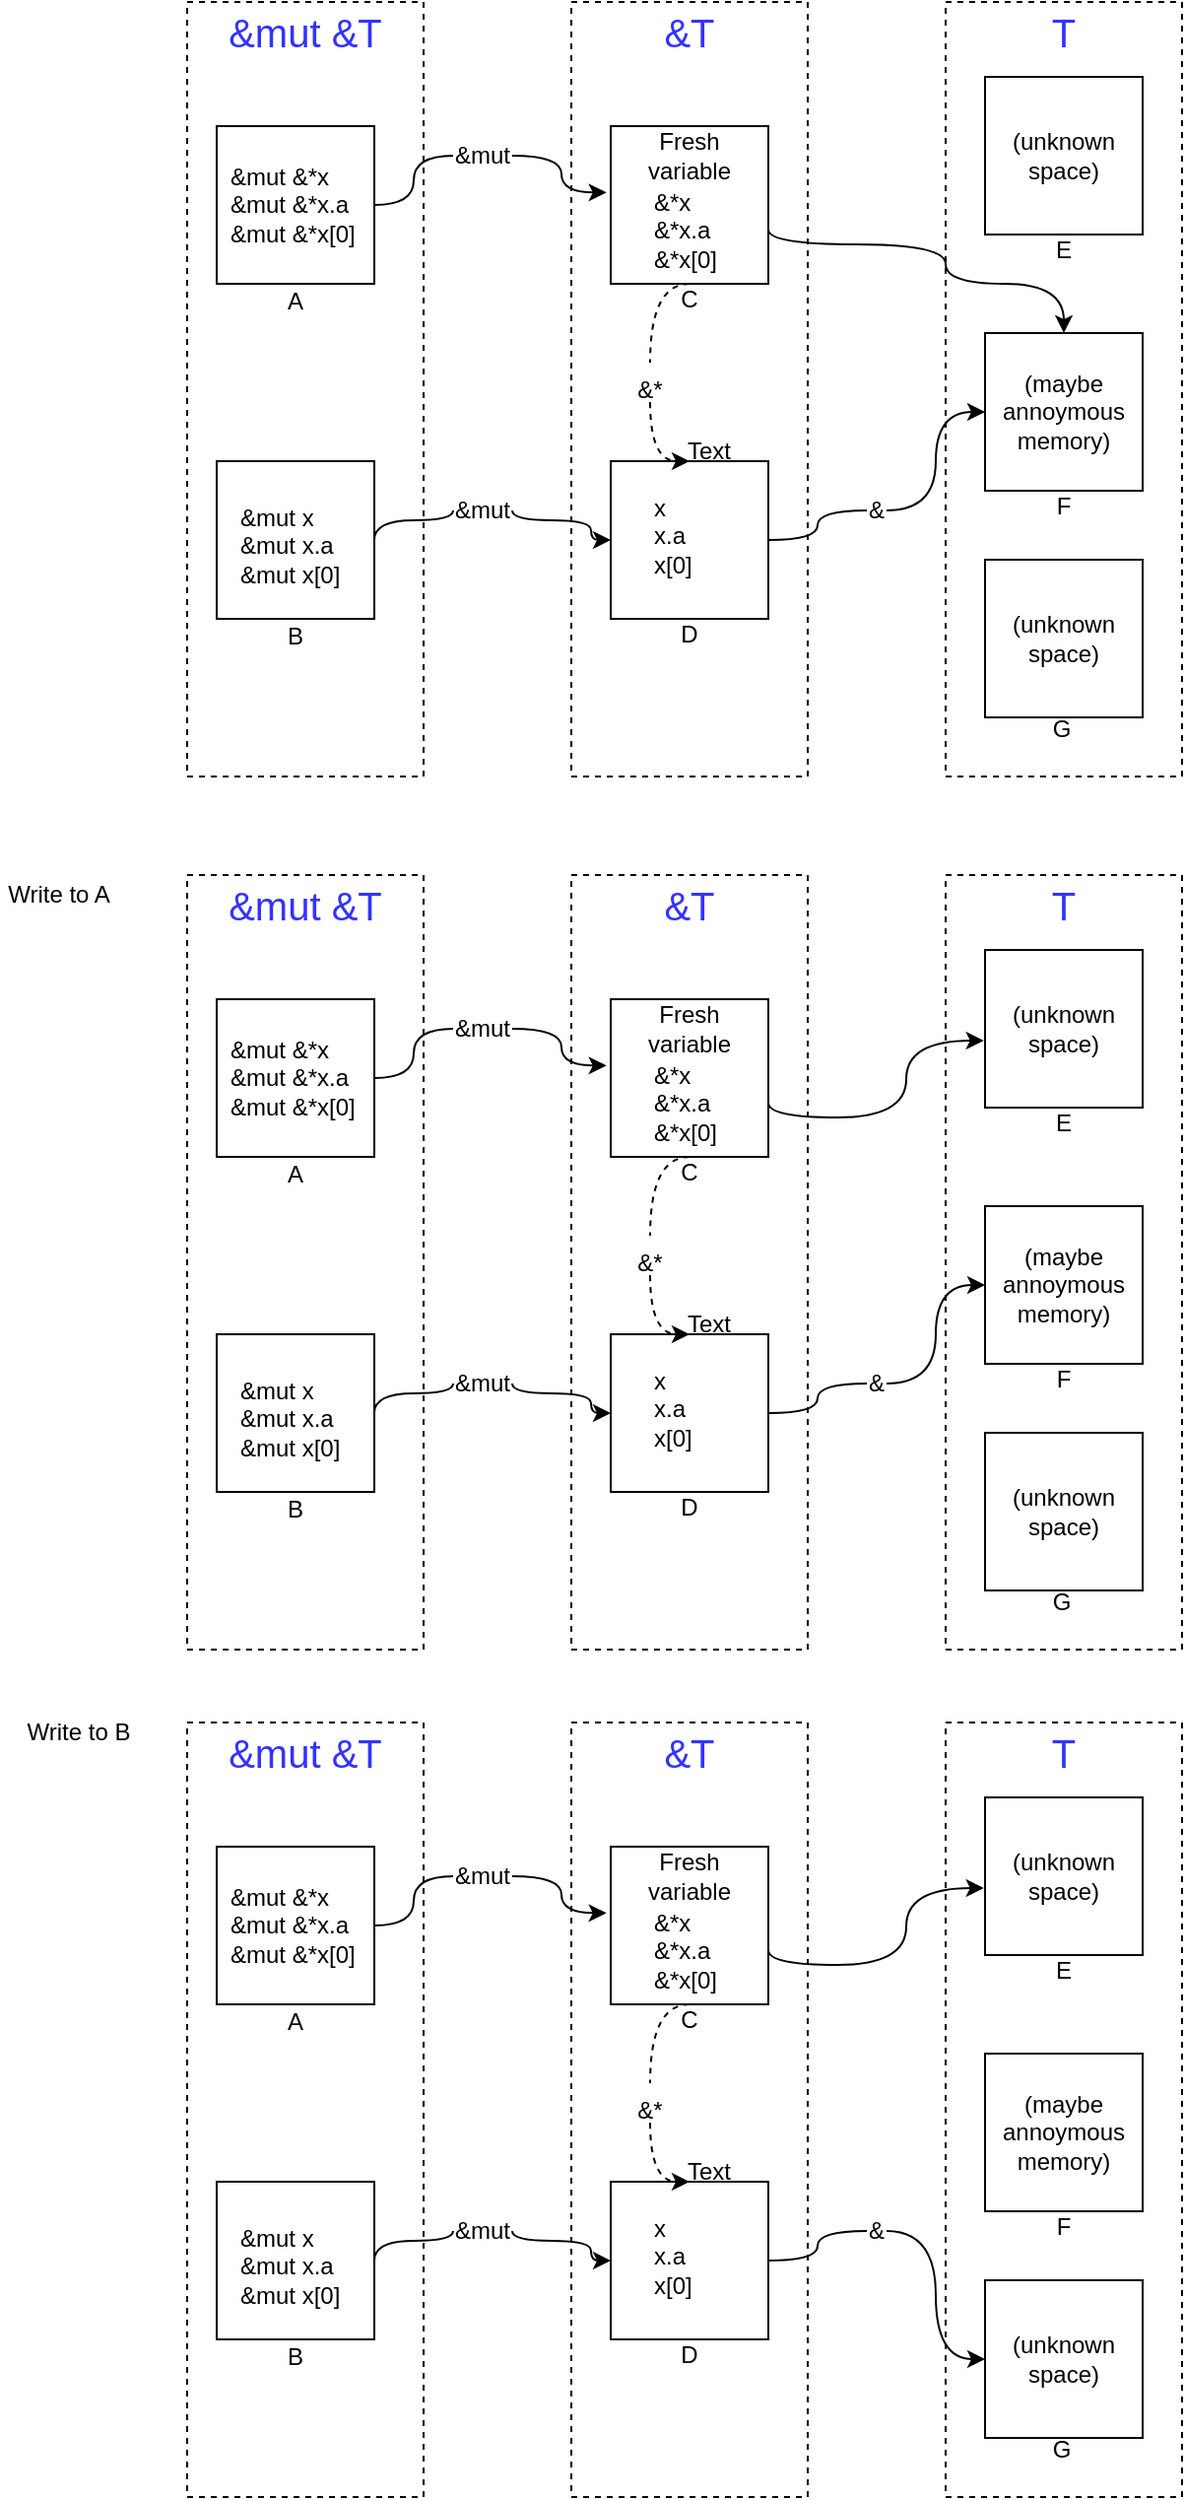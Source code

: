 <mxfile version="16.1.2" type="device"><diagram id="TmCmQhIIl3OE2nR3sJBx" name="Page-1"><mxGraphModel dx="981" dy="586" grid="1" gridSize="10" guides="1" tooltips="1" connect="1" arrows="1" fold="1" page="1" pageScale="1" pageWidth="850" pageHeight="1100" math="0" shadow="0"><root><mxCell id="0"/><mxCell id="1" parent="0"/><mxCell id="L6DcVdvLguGf3FnA3Y-X-41" value="" style="rounded=0;whiteSpace=wrap;html=1;fontSize=12;fontColor=#000000;dashed=1;" vertex="1" parent="1"><mxGeometry x="530" y="127" width="120" height="393" as="geometry"/></mxCell><mxCell id="L6DcVdvLguGf3FnA3Y-X-40" value="" style="rounded=0;whiteSpace=wrap;html=1;fontSize=12;fontColor=#000000;dashed=1;" vertex="1" parent="1"><mxGeometry x="340" y="127" width="120" height="393" as="geometry"/></mxCell><mxCell id="L6DcVdvLguGf3FnA3Y-X-39" value="" style="rounded=0;whiteSpace=wrap;html=1;fontSize=12;fontColor=#000000;dashed=1;" vertex="1" parent="1"><mxGeometry x="145" y="127" width="120" height="393" as="geometry"/></mxCell><mxCell id="L6DcVdvLguGf3FnA3Y-X-1" value="(maybe annoymous memory)" style="whiteSpace=wrap;html=1;aspect=fixed;" vertex="1" parent="1"><mxGeometry x="550" y="295" width="80" height="80" as="geometry"/></mxCell><mxCell id="L6DcVdvLguGf3FnA3Y-X-5" style="edgeStyle=orthogonalEdgeStyle;rounded=0;orthogonalLoop=1;jettySize=auto;html=1;entryX=0;entryY=0.5;entryDx=0;entryDy=0;curved=1;startArrow=none;" edge="1" parent="1" source="L6DcVdvLguGf3FnA3Y-X-6" target="L6DcVdvLguGf3FnA3Y-X-1"><mxGeometry relative="1" as="geometry"/></mxCell><mxCell id="L6DcVdvLguGf3FnA3Y-X-2" value="" style="whiteSpace=wrap;html=1;aspect=fixed;" vertex="1" parent="1"><mxGeometry x="360" y="360" width="80" height="80" as="geometry"/></mxCell><mxCell id="L6DcVdvLguGf3FnA3Y-X-6" value="&amp;amp;" style="text;html=1;strokeColor=none;fillColor=none;align=center;verticalAlign=middle;whiteSpace=wrap;rounded=0;" vertex="1" parent="1"><mxGeometry x="490" y="370" width="10" height="30" as="geometry"/></mxCell><mxCell id="L6DcVdvLguGf3FnA3Y-X-7" value="" style="edgeStyle=orthogonalEdgeStyle;rounded=0;orthogonalLoop=1;jettySize=auto;html=1;entryX=0;entryY=0.5;entryDx=0;entryDy=0;curved=1;endArrow=none;" edge="1" parent="1" source="L6DcVdvLguGf3FnA3Y-X-2" target="L6DcVdvLguGf3FnA3Y-X-6"><mxGeometry relative="1" as="geometry"><mxPoint x="440" y="400" as="sourcePoint"/><mxPoint x="550" y="360" as="targetPoint"/></mxGeometry></mxCell><mxCell id="L6DcVdvLguGf3FnA3Y-X-8" value="x&lt;br&gt;x.a&lt;br&gt;x[0]" style="text;html=1;strokeColor=none;fillColor=none;align=left;verticalAlign=middle;whiteSpace=wrap;rounded=0;" vertex="1" parent="1"><mxGeometry x="380" y="370" width="60" height="55" as="geometry"/></mxCell><mxCell id="L6DcVdvLguGf3FnA3Y-X-14" style="edgeStyle=orthogonalEdgeStyle;curved=1;rounded=0;orthogonalLoop=1;jettySize=auto;html=1;entryX=0.5;entryY=0;entryDx=0;entryDy=0;fontSize=20;fontColor=#3333FF;exitX=0.5;exitY=1;exitDx=0;exitDy=0;startArrow=none;dashed=1;" edge="1" parent="1" source="L6DcVdvLguGf3FnA3Y-X-16" target="L6DcVdvLguGf3FnA3Y-X-2"><mxGeometry relative="1" as="geometry"><Array as="points"><mxPoint x="380" y="360"/></Array></mxGeometry></mxCell><mxCell id="L6DcVdvLguGf3FnA3Y-X-22" style="edgeStyle=orthogonalEdgeStyle;curved=1;rounded=0;orthogonalLoop=1;jettySize=auto;html=1;entryX=0.5;entryY=0;entryDx=0;entryDy=0;fontSize=12;fontColor=#000000;exitX=1;exitY=0.5;exitDx=0;exitDy=0;" edge="1" parent="1" source="L6DcVdvLguGf3FnA3Y-X-35" target="L6DcVdvLguGf3FnA3Y-X-1"><mxGeometry relative="1" as="geometry"><Array as="points"><mxPoint x="440" y="250"/><mxPoint x="530" y="250"/><mxPoint x="530" y="270"/><mxPoint x="590" y="270"/></Array></mxGeometry></mxCell><mxCell id="L6DcVdvLguGf3FnA3Y-X-9" value="" style="whiteSpace=wrap;html=1;aspect=fixed;" vertex="1" parent="1"><mxGeometry x="360" y="190" width="80" height="80" as="geometry"/></mxCell><mxCell id="L6DcVdvLguGf3FnA3Y-X-10" value="T" style="text;html=1;strokeColor=none;fillColor=none;align=center;verticalAlign=middle;whiteSpace=wrap;rounded=0;fontSize=20;fontColor=#3333FF;" vertex="1" parent="1"><mxGeometry x="560" y="127" width="60" height="30" as="geometry"/></mxCell><mxCell id="L6DcVdvLguGf3FnA3Y-X-11" value="&amp;amp;T" style="text;html=1;strokeColor=none;fillColor=none;align=center;verticalAlign=middle;whiteSpace=wrap;rounded=0;fontSize=20;fontColor=#3333FF;" vertex="1" parent="1"><mxGeometry x="370" y="132" width="60" height="20" as="geometry"/></mxCell><mxCell id="L6DcVdvLguGf3FnA3Y-X-12" value="&amp;amp;mut &amp;amp;T" style="text;html=1;strokeColor=none;fillColor=none;align=center;verticalAlign=middle;whiteSpace=wrap;rounded=0;fontSize=20;fontColor=#3333FF;" vertex="1" parent="1"><mxGeometry x="160" y="132" width="90" height="20" as="geometry"/></mxCell><mxCell id="L6DcVdvLguGf3FnA3Y-X-16" value="&lt;font color=&quot;#000000&quot;&gt;&lt;span style=&quot;font-size: 12px&quot;&gt;&amp;amp;*&lt;/span&gt;&lt;/font&gt;" style="text;html=1;strokeColor=none;fillColor=none;align=center;verticalAlign=middle;whiteSpace=wrap;rounded=0;fontSize=20;fontColor=#3333FF;" vertex="1" parent="1"><mxGeometry x="350" y="310" width="60" height="20" as="geometry"/></mxCell><mxCell id="L6DcVdvLguGf3FnA3Y-X-17" value="" style="edgeStyle=orthogonalEdgeStyle;curved=1;rounded=0;orthogonalLoop=1;jettySize=auto;html=1;entryX=0.5;entryY=0;entryDx=0;entryDy=0;fontSize=20;fontColor=#3333FF;exitX=0.5;exitY=1;exitDx=0;exitDy=0;endArrow=none;dashed=1;" edge="1" parent="1" source="L6DcVdvLguGf3FnA3Y-X-9" target="L6DcVdvLguGf3FnA3Y-X-16"><mxGeometry relative="1" as="geometry"><mxPoint x="400" y="270" as="sourcePoint"/><mxPoint x="400" y="360" as="targetPoint"/><Array as="points"><mxPoint x="380" y="270"/></Array></mxGeometry></mxCell><mxCell id="L6DcVdvLguGf3FnA3Y-X-18" value="Text" style="text;html=1;strokeColor=none;fillColor=none;align=center;verticalAlign=middle;whiteSpace=wrap;rounded=0;fontSize=12;fontColor=#000000;" vertex="1" parent="1"><mxGeometry x="380" y="340" width="60" height="30" as="geometry"/></mxCell><mxCell id="L6DcVdvLguGf3FnA3Y-X-19" value="Fresh variable" style="text;html=1;strokeColor=none;fillColor=none;align=center;verticalAlign=middle;whiteSpace=wrap;rounded=0;fontSize=12;fontColor=#000000;" vertex="1" parent="1"><mxGeometry x="370" y="190" width="60" height="30" as="geometry"/></mxCell><mxCell id="L6DcVdvLguGf3FnA3Y-X-29" style="edgeStyle=orthogonalEdgeStyle;curved=1;rounded=0;orthogonalLoop=1;jettySize=auto;html=1;fontSize=12;fontColor=#000000;endArrow=none;endFill=0;" edge="1" parent="1" source="L6DcVdvLguGf3FnA3Y-X-23" target="L6DcVdvLguGf3FnA3Y-X-25"><mxGeometry relative="1" as="geometry"/></mxCell><mxCell id="L6DcVdvLguGf3FnA3Y-X-23" value="" style="whiteSpace=wrap;html=1;aspect=fixed;fontSize=12;fontColor=#000000;" vertex="1" parent="1"><mxGeometry x="160" y="190" width="80" height="80" as="geometry"/></mxCell><mxCell id="L6DcVdvLguGf3FnA3Y-X-28" style="edgeStyle=orthogonalEdgeStyle;curved=1;rounded=0;orthogonalLoop=1;jettySize=auto;html=1;entryX=-0.027;entryY=0.421;entryDx=0;entryDy=0;entryPerimeter=0;fontSize=12;fontColor=#000000;" edge="1" parent="1" source="L6DcVdvLguGf3FnA3Y-X-25" target="L6DcVdvLguGf3FnA3Y-X-9"><mxGeometry relative="1" as="geometry"/></mxCell><mxCell id="L6DcVdvLguGf3FnA3Y-X-25" value="&amp;amp;mut" style="text;html=1;strokeColor=none;fillColor=none;align=center;verticalAlign=middle;whiteSpace=wrap;rounded=0;fontSize=12;fontColor=#000000;" vertex="1" parent="1"><mxGeometry x="280" y="195" width="30" height="20" as="geometry"/></mxCell><mxCell id="L6DcVdvLguGf3FnA3Y-X-34" style="edgeStyle=orthogonalEdgeStyle;curved=1;rounded=0;orthogonalLoop=1;jettySize=auto;html=1;entryX=0;entryY=0.5;entryDx=0;entryDy=0;fontSize=12;fontColor=#000000;endArrow=none;endFill=0;exitX=1;exitY=0.5;exitDx=0;exitDy=0;" edge="1" parent="1" source="L6DcVdvLguGf3FnA3Y-X-30" target="L6DcVdvLguGf3FnA3Y-X-31"><mxGeometry relative="1" as="geometry"><Array as="points"><mxPoint x="240" y="390"/><mxPoint x="280" y="390"/></Array></mxGeometry></mxCell><mxCell id="L6DcVdvLguGf3FnA3Y-X-30" value="" style="whiteSpace=wrap;html=1;aspect=fixed;fontSize=12;fontColor=#000000;" vertex="1" parent="1"><mxGeometry x="160" y="360" width="80" height="80" as="geometry"/></mxCell><mxCell id="L6DcVdvLguGf3FnA3Y-X-33" style="edgeStyle=orthogonalEdgeStyle;curved=1;rounded=0;orthogonalLoop=1;jettySize=auto;html=1;entryX=0;entryY=0.5;entryDx=0;entryDy=0;fontSize=12;fontColor=#000000;endArrow=classic;endFill=1;exitX=1;exitY=0.5;exitDx=0;exitDy=0;" edge="1" parent="1" source="L6DcVdvLguGf3FnA3Y-X-31" target="L6DcVdvLguGf3FnA3Y-X-2"><mxGeometry relative="1" as="geometry"><Array as="points"><mxPoint x="310" y="390"/><mxPoint x="350" y="390"/><mxPoint x="350" y="400"/></Array></mxGeometry></mxCell><mxCell id="L6DcVdvLguGf3FnA3Y-X-31" value="&amp;amp;mut" style="text;html=1;strokeColor=none;fillColor=none;align=center;verticalAlign=middle;whiteSpace=wrap;rounded=0;fontSize=12;fontColor=#000000;" vertex="1" parent="1"><mxGeometry x="280" y="375" width="30" height="20" as="geometry"/></mxCell><mxCell id="L6DcVdvLguGf3FnA3Y-X-35" value="&amp;amp;*x&lt;br&gt;&amp;amp;*x.a&lt;br&gt;&amp;amp;*x[0]" style="text;html=1;strokeColor=none;fillColor=none;align=left;verticalAlign=middle;whiteSpace=wrap;rounded=0;" vertex="1" parent="1"><mxGeometry x="380" y="215" width="60" height="55" as="geometry"/></mxCell><mxCell id="L6DcVdvLguGf3FnA3Y-X-36" value="&amp;amp;mut &amp;amp;*x&lt;br&gt;&amp;amp;mut &amp;amp;*x.a&lt;br&gt;&amp;amp;mut &amp;amp;*x[0]" style="text;html=1;strokeColor=none;fillColor=none;align=left;verticalAlign=middle;whiteSpace=wrap;rounded=0;" vertex="1" parent="1"><mxGeometry x="165" y="202.5" width="80" height="55" as="geometry"/></mxCell><mxCell id="L6DcVdvLguGf3FnA3Y-X-38" value="&amp;amp;mut x&lt;br&gt;&amp;amp;mut x.a&lt;br&gt;&amp;amp;mut x[0]" style="text;html=1;strokeColor=none;fillColor=none;align=left;verticalAlign=middle;whiteSpace=wrap;rounded=0;" vertex="1" parent="1"><mxGeometry x="170" y="375" width="80" height="55" as="geometry"/></mxCell><mxCell id="L6DcVdvLguGf3FnA3Y-X-42" value="(unknown space)" style="whiteSpace=wrap;html=1;aspect=fixed;" vertex="1" parent="1"><mxGeometry x="550" y="165" width="80" height="80" as="geometry"/></mxCell><mxCell id="L6DcVdvLguGf3FnA3Y-X-43" value="(unknown space)" style="whiteSpace=wrap;html=1;aspect=fixed;" vertex="1" parent="1"><mxGeometry x="550" y="410" width="80" height="80" as="geometry"/></mxCell><mxCell id="L6DcVdvLguGf3FnA3Y-X-78" value="A" style="text;html=1;strokeColor=none;fillColor=none;align=center;verticalAlign=middle;whiteSpace=wrap;rounded=0;dashed=1;fontSize=12;fontColor=#000000;" vertex="1" parent="1"><mxGeometry x="170" y="264" width="60" height="30" as="geometry"/></mxCell><mxCell id="L6DcVdvLguGf3FnA3Y-X-79" value="B" style="text;html=1;strokeColor=none;fillColor=none;align=center;verticalAlign=middle;whiteSpace=wrap;rounded=0;dashed=1;fontSize=12;fontColor=#000000;" vertex="1" parent="1"><mxGeometry x="170" y="434" width="60" height="30" as="geometry"/></mxCell><mxCell id="L6DcVdvLguGf3FnA3Y-X-80" value="C" style="text;html=1;strokeColor=none;fillColor=none;align=center;verticalAlign=middle;whiteSpace=wrap;rounded=0;dashed=1;fontSize=12;fontColor=#000000;" vertex="1" parent="1"><mxGeometry x="370" y="263" width="60" height="30" as="geometry"/></mxCell><mxCell id="L6DcVdvLguGf3FnA3Y-X-81" value="D" style="text;html=1;strokeColor=none;fillColor=none;align=center;verticalAlign=middle;whiteSpace=wrap;rounded=0;dashed=1;fontSize=12;fontColor=#000000;" vertex="1" parent="1"><mxGeometry x="370" y="433" width="60" height="30" as="geometry"/></mxCell><mxCell id="L6DcVdvLguGf3FnA3Y-X-82" value="E" style="text;html=1;strokeColor=none;fillColor=none;align=center;verticalAlign=middle;whiteSpace=wrap;rounded=0;dashed=1;fontSize=12;fontColor=#000000;" vertex="1" parent="1"><mxGeometry x="560" y="238" width="60" height="30" as="geometry"/></mxCell><mxCell id="L6DcVdvLguGf3FnA3Y-X-83" value="F" style="text;html=1;strokeColor=none;fillColor=none;align=center;verticalAlign=middle;whiteSpace=wrap;rounded=0;dashed=1;fontSize=12;fontColor=#000000;" vertex="1" parent="1"><mxGeometry x="560" y="368" width="60" height="30" as="geometry"/></mxCell><mxCell id="L6DcVdvLguGf3FnA3Y-X-84" value="G" style="text;html=1;strokeColor=none;fillColor=none;align=center;verticalAlign=middle;whiteSpace=wrap;rounded=0;dashed=1;fontSize=12;fontColor=#000000;" vertex="1" parent="1"><mxGeometry x="559" y="481" width="60" height="30" as="geometry"/></mxCell><mxCell id="L6DcVdvLguGf3FnA3Y-X-85" value="Write to A" style="text;html=1;strokeColor=none;fillColor=none;align=center;verticalAlign=middle;whiteSpace=wrap;rounded=0;dashed=1;fontSize=12;fontColor=#000000;" vertex="1" parent="1"><mxGeometry x="50" y="565" width="60" height="30" as="geometry"/></mxCell><mxCell id="L6DcVdvLguGf3FnA3Y-X-86" value="" style="rounded=0;whiteSpace=wrap;html=1;fontSize=12;fontColor=#000000;dashed=1;" vertex="1" parent="1"><mxGeometry x="530" y="570" width="120" height="393" as="geometry"/></mxCell><mxCell id="L6DcVdvLguGf3FnA3Y-X-87" value="" style="rounded=0;whiteSpace=wrap;html=1;fontSize=12;fontColor=#000000;dashed=1;" vertex="1" parent="1"><mxGeometry x="340" y="570" width="120" height="393" as="geometry"/></mxCell><mxCell id="L6DcVdvLguGf3FnA3Y-X-88" value="" style="rounded=0;whiteSpace=wrap;html=1;fontSize=12;fontColor=#000000;dashed=1;" vertex="1" parent="1"><mxGeometry x="145" y="570" width="120" height="393" as="geometry"/></mxCell><mxCell id="L6DcVdvLguGf3FnA3Y-X-89" value="(maybe annoymous memory)" style="whiteSpace=wrap;html=1;aspect=fixed;" vertex="1" parent="1"><mxGeometry x="550" y="738" width="80" height="80" as="geometry"/></mxCell><mxCell id="L6DcVdvLguGf3FnA3Y-X-90" style="edgeStyle=orthogonalEdgeStyle;rounded=0;orthogonalLoop=1;jettySize=auto;html=1;entryX=0;entryY=0.5;entryDx=0;entryDy=0;curved=1;startArrow=none;" edge="1" parent="1" source="L6DcVdvLguGf3FnA3Y-X-92" target="L6DcVdvLguGf3FnA3Y-X-89"><mxGeometry relative="1" as="geometry"/></mxCell><mxCell id="L6DcVdvLguGf3FnA3Y-X-91" value="" style="whiteSpace=wrap;html=1;aspect=fixed;" vertex="1" parent="1"><mxGeometry x="360" y="803" width="80" height="80" as="geometry"/></mxCell><mxCell id="L6DcVdvLguGf3FnA3Y-X-92" value="&amp;amp;" style="text;html=1;strokeColor=none;fillColor=none;align=center;verticalAlign=middle;whiteSpace=wrap;rounded=0;" vertex="1" parent="1"><mxGeometry x="490" y="813" width="10" height="30" as="geometry"/></mxCell><mxCell id="L6DcVdvLguGf3FnA3Y-X-93" value="" style="edgeStyle=orthogonalEdgeStyle;rounded=0;orthogonalLoop=1;jettySize=auto;html=1;entryX=0;entryY=0.5;entryDx=0;entryDy=0;curved=1;endArrow=none;" edge="1" parent="1" source="L6DcVdvLguGf3FnA3Y-X-91" target="L6DcVdvLguGf3FnA3Y-X-92"><mxGeometry relative="1" as="geometry"><mxPoint x="440" y="843" as="sourcePoint"/><mxPoint x="550" y="803" as="targetPoint"/></mxGeometry></mxCell><mxCell id="L6DcVdvLguGf3FnA3Y-X-94" value="x&lt;br&gt;x.a&lt;br&gt;x[0]" style="text;html=1;strokeColor=none;fillColor=none;align=left;verticalAlign=middle;whiteSpace=wrap;rounded=0;" vertex="1" parent="1"><mxGeometry x="380" y="813" width="60" height="55" as="geometry"/></mxCell><mxCell id="L6DcVdvLguGf3FnA3Y-X-95" style="edgeStyle=orthogonalEdgeStyle;curved=1;rounded=0;orthogonalLoop=1;jettySize=auto;html=1;entryX=0.5;entryY=0;entryDx=0;entryDy=0;fontSize=20;fontColor=#3333FF;exitX=0.5;exitY=1;exitDx=0;exitDy=0;startArrow=none;dashed=1;" edge="1" parent="1" source="L6DcVdvLguGf3FnA3Y-X-101" target="L6DcVdvLguGf3FnA3Y-X-91"><mxGeometry relative="1" as="geometry"><Array as="points"><mxPoint x="380" y="803"/></Array></mxGeometry></mxCell><mxCell id="L6DcVdvLguGf3FnA3Y-X-96" style="edgeStyle=orthogonalEdgeStyle;curved=1;rounded=0;orthogonalLoop=1;jettySize=auto;html=1;entryX=-0.008;entryY=0.575;entryDx=0;entryDy=0;fontSize=12;fontColor=#000000;exitX=1;exitY=0.5;exitDx=0;exitDy=0;entryPerimeter=0;" edge="1" parent="1" source="L6DcVdvLguGf3FnA3Y-X-113" target="L6DcVdvLguGf3FnA3Y-X-116"><mxGeometry relative="1" as="geometry"><Array as="points"><mxPoint x="440" y="693"/><mxPoint x="510" y="693"/><mxPoint x="510" y="654"/></Array></mxGeometry></mxCell><mxCell id="L6DcVdvLguGf3FnA3Y-X-97" value="" style="whiteSpace=wrap;html=1;aspect=fixed;" vertex="1" parent="1"><mxGeometry x="360" y="633" width="80" height="80" as="geometry"/></mxCell><mxCell id="L6DcVdvLguGf3FnA3Y-X-98" value="T" style="text;html=1;strokeColor=none;fillColor=none;align=center;verticalAlign=middle;whiteSpace=wrap;rounded=0;fontSize=20;fontColor=#3333FF;" vertex="1" parent="1"><mxGeometry x="560" y="570" width="60" height="30" as="geometry"/></mxCell><mxCell id="L6DcVdvLguGf3FnA3Y-X-99" value="&amp;amp;T" style="text;html=1;strokeColor=none;fillColor=none;align=center;verticalAlign=middle;whiteSpace=wrap;rounded=0;fontSize=20;fontColor=#3333FF;" vertex="1" parent="1"><mxGeometry x="370" y="575" width="60" height="20" as="geometry"/></mxCell><mxCell id="L6DcVdvLguGf3FnA3Y-X-100" value="&amp;amp;mut &amp;amp;T" style="text;html=1;strokeColor=none;fillColor=none;align=center;verticalAlign=middle;whiteSpace=wrap;rounded=0;fontSize=20;fontColor=#3333FF;" vertex="1" parent="1"><mxGeometry x="160" y="575" width="90" height="20" as="geometry"/></mxCell><mxCell id="L6DcVdvLguGf3FnA3Y-X-101" value="&lt;font color=&quot;#000000&quot;&gt;&lt;span style=&quot;font-size: 12px&quot;&gt;&amp;amp;*&lt;/span&gt;&lt;/font&gt;" style="text;html=1;strokeColor=none;fillColor=none;align=center;verticalAlign=middle;whiteSpace=wrap;rounded=0;fontSize=20;fontColor=#3333FF;" vertex="1" parent="1"><mxGeometry x="350" y="753" width="60" height="20" as="geometry"/></mxCell><mxCell id="L6DcVdvLguGf3FnA3Y-X-102" value="" style="edgeStyle=orthogonalEdgeStyle;curved=1;rounded=0;orthogonalLoop=1;jettySize=auto;html=1;entryX=0.5;entryY=0;entryDx=0;entryDy=0;fontSize=20;fontColor=#3333FF;exitX=0.5;exitY=1;exitDx=0;exitDy=0;endArrow=none;dashed=1;" edge="1" parent="1" source="L6DcVdvLguGf3FnA3Y-X-97" target="L6DcVdvLguGf3FnA3Y-X-101"><mxGeometry relative="1" as="geometry"><mxPoint x="400" y="713" as="sourcePoint"/><mxPoint x="400" y="803" as="targetPoint"/><Array as="points"><mxPoint x="380" y="713"/></Array></mxGeometry></mxCell><mxCell id="L6DcVdvLguGf3FnA3Y-X-103" value="Text" style="text;html=1;strokeColor=none;fillColor=none;align=center;verticalAlign=middle;whiteSpace=wrap;rounded=0;fontSize=12;fontColor=#000000;" vertex="1" parent="1"><mxGeometry x="380" y="783" width="60" height="30" as="geometry"/></mxCell><mxCell id="L6DcVdvLguGf3FnA3Y-X-104" value="Fresh variable" style="text;html=1;strokeColor=none;fillColor=none;align=center;verticalAlign=middle;whiteSpace=wrap;rounded=0;fontSize=12;fontColor=#000000;" vertex="1" parent="1"><mxGeometry x="370" y="633" width="60" height="30" as="geometry"/></mxCell><mxCell id="L6DcVdvLguGf3FnA3Y-X-105" style="edgeStyle=orthogonalEdgeStyle;curved=1;rounded=0;orthogonalLoop=1;jettySize=auto;html=1;fontSize=12;fontColor=#000000;endArrow=none;endFill=0;" edge="1" parent="1" source="L6DcVdvLguGf3FnA3Y-X-106" target="L6DcVdvLguGf3FnA3Y-X-108"><mxGeometry relative="1" as="geometry"/></mxCell><mxCell id="L6DcVdvLguGf3FnA3Y-X-106" value="" style="whiteSpace=wrap;html=1;aspect=fixed;fontSize=12;fontColor=#000000;" vertex="1" parent="1"><mxGeometry x="160" y="633" width="80" height="80" as="geometry"/></mxCell><mxCell id="L6DcVdvLguGf3FnA3Y-X-107" style="edgeStyle=orthogonalEdgeStyle;curved=1;rounded=0;orthogonalLoop=1;jettySize=auto;html=1;entryX=-0.027;entryY=0.421;entryDx=0;entryDy=0;entryPerimeter=0;fontSize=12;fontColor=#000000;" edge="1" parent="1" source="L6DcVdvLguGf3FnA3Y-X-108" target="L6DcVdvLguGf3FnA3Y-X-97"><mxGeometry relative="1" as="geometry"/></mxCell><mxCell id="L6DcVdvLguGf3FnA3Y-X-108" value="&amp;amp;mut" style="text;html=1;strokeColor=none;fillColor=none;align=center;verticalAlign=middle;whiteSpace=wrap;rounded=0;fontSize=12;fontColor=#000000;" vertex="1" parent="1"><mxGeometry x="280" y="638" width="30" height="20" as="geometry"/></mxCell><mxCell id="L6DcVdvLguGf3FnA3Y-X-109" style="edgeStyle=orthogonalEdgeStyle;curved=1;rounded=0;orthogonalLoop=1;jettySize=auto;html=1;entryX=0;entryY=0.5;entryDx=0;entryDy=0;fontSize=12;fontColor=#000000;endArrow=none;endFill=0;exitX=1;exitY=0.5;exitDx=0;exitDy=0;" edge="1" parent="1" source="L6DcVdvLguGf3FnA3Y-X-110" target="L6DcVdvLguGf3FnA3Y-X-112"><mxGeometry relative="1" as="geometry"><Array as="points"><mxPoint x="240" y="833"/><mxPoint x="280" y="833"/></Array></mxGeometry></mxCell><mxCell id="L6DcVdvLguGf3FnA3Y-X-110" value="" style="whiteSpace=wrap;html=1;aspect=fixed;fontSize=12;fontColor=#000000;" vertex="1" parent="1"><mxGeometry x="160" y="803" width="80" height="80" as="geometry"/></mxCell><mxCell id="L6DcVdvLguGf3FnA3Y-X-111" style="edgeStyle=orthogonalEdgeStyle;curved=1;rounded=0;orthogonalLoop=1;jettySize=auto;html=1;entryX=0;entryY=0.5;entryDx=0;entryDy=0;fontSize=12;fontColor=#000000;endArrow=classic;endFill=1;exitX=1;exitY=0.5;exitDx=0;exitDy=0;" edge="1" parent="1" source="L6DcVdvLguGf3FnA3Y-X-112" target="L6DcVdvLguGf3FnA3Y-X-91"><mxGeometry relative="1" as="geometry"><Array as="points"><mxPoint x="310" y="833"/><mxPoint x="350" y="833"/><mxPoint x="350" y="843"/></Array></mxGeometry></mxCell><mxCell id="L6DcVdvLguGf3FnA3Y-X-112" value="&amp;amp;mut" style="text;html=1;strokeColor=none;fillColor=none;align=center;verticalAlign=middle;whiteSpace=wrap;rounded=0;fontSize=12;fontColor=#000000;" vertex="1" parent="1"><mxGeometry x="280" y="818" width="30" height="20" as="geometry"/></mxCell><mxCell id="L6DcVdvLguGf3FnA3Y-X-113" value="&amp;amp;*x&lt;br&gt;&amp;amp;*x.a&lt;br&gt;&amp;amp;*x[0]" style="text;html=1;strokeColor=none;fillColor=none;align=left;verticalAlign=middle;whiteSpace=wrap;rounded=0;" vertex="1" parent="1"><mxGeometry x="380" y="658" width="60" height="55" as="geometry"/></mxCell><mxCell id="L6DcVdvLguGf3FnA3Y-X-114" value="&amp;amp;mut &amp;amp;*x&lt;br&gt;&amp;amp;mut &amp;amp;*x.a&lt;br&gt;&amp;amp;mut &amp;amp;*x[0]" style="text;html=1;strokeColor=none;fillColor=none;align=left;verticalAlign=middle;whiteSpace=wrap;rounded=0;" vertex="1" parent="1"><mxGeometry x="165" y="645.5" width="80" height="55" as="geometry"/></mxCell><mxCell id="L6DcVdvLguGf3FnA3Y-X-115" value="&amp;amp;mut x&lt;br&gt;&amp;amp;mut x.a&lt;br&gt;&amp;amp;mut x[0]" style="text;html=1;strokeColor=none;fillColor=none;align=left;verticalAlign=middle;whiteSpace=wrap;rounded=0;" vertex="1" parent="1"><mxGeometry x="170" y="818" width="80" height="55" as="geometry"/></mxCell><mxCell id="L6DcVdvLguGf3FnA3Y-X-116" value="(unknown space)" style="whiteSpace=wrap;html=1;aspect=fixed;" vertex="1" parent="1"><mxGeometry x="550" y="608" width="80" height="80" as="geometry"/></mxCell><mxCell id="L6DcVdvLguGf3FnA3Y-X-117" value="(unknown space)" style="whiteSpace=wrap;html=1;aspect=fixed;" vertex="1" parent="1"><mxGeometry x="550" y="853" width="80" height="80" as="geometry"/></mxCell><mxCell id="L6DcVdvLguGf3FnA3Y-X-118" value="A" style="text;html=1;strokeColor=none;fillColor=none;align=center;verticalAlign=middle;whiteSpace=wrap;rounded=0;dashed=1;fontSize=12;fontColor=#000000;" vertex="1" parent="1"><mxGeometry x="170" y="707" width="60" height="30" as="geometry"/></mxCell><mxCell id="L6DcVdvLguGf3FnA3Y-X-119" value="B" style="text;html=1;strokeColor=none;fillColor=none;align=center;verticalAlign=middle;whiteSpace=wrap;rounded=0;dashed=1;fontSize=12;fontColor=#000000;" vertex="1" parent="1"><mxGeometry x="170" y="877" width="60" height="30" as="geometry"/></mxCell><mxCell id="L6DcVdvLguGf3FnA3Y-X-120" value="C" style="text;html=1;strokeColor=none;fillColor=none;align=center;verticalAlign=middle;whiteSpace=wrap;rounded=0;dashed=1;fontSize=12;fontColor=#000000;" vertex="1" parent="1"><mxGeometry x="370" y="706" width="60" height="30" as="geometry"/></mxCell><mxCell id="L6DcVdvLguGf3FnA3Y-X-121" value="D" style="text;html=1;strokeColor=none;fillColor=none;align=center;verticalAlign=middle;whiteSpace=wrap;rounded=0;dashed=1;fontSize=12;fontColor=#000000;" vertex="1" parent="1"><mxGeometry x="370" y="876" width="60" height="30" as="geometry"/></mxCell><mxCell id="L6DcVdvLguGf3FnA3Y-X-122" value="E" style="text;html=1;strokeColor=none;fillColor=none;align=center;verticalAlign=middle;whiteSpace=wrap;rounded=0;dashed=1;fontSize=12;fontColor=#000000;" vertex="1" parent="1"><mxGeometry x="560" y="681" width="60" height="30" as="geometry"/></mxCell><mxCell id="L6DcVdvLguGf3FnA3Y-X-123" value="F" style="text;html=1;strokeColor=none;fillColor=none;align=center;verticalAlign=middle;whiteSpace=wrap;rounded=0;dashed=1;fontSize=12;fontColor=#000000;" vertex="1" parent="1"><mxGeometry x="560" y="811" width="60" height="30" as="geometry"/></mxCell><mxCell id="L6DcVdvLguGf3FnA3Y-X-124" value="G" style="text;html=1;strokeColor=none;fillColor=none;align=center;verticalAlign=middle;whiteSpace=wrap;rounded=0;dashed=1;fontSize=12;fontColor=#000000;" vertex="1" parent="1"><mxGeometry x="559" y="924" width="60" height="30" as="geometry"/></mxCell><mxCell id="L6DcVdvLguGf3FnA3Y-X-125" value="Write to B" style="text;html=1;strokeColor=none;fillColor=none;align=center;verticalAlign=middle;whiteSpace=wrap;rounded=0;dashed=1;fontSize=12;fontColor=#000000;" vertex="1" parent="1"><mxGeometry x="60" y="990" width="60" height="30" as="geometry"/></mxCell><mxCell id="L6DcVdvLguGf3FnA3Y-X-126" value="" style="rounded=0;whiteSpace=wrap;html=1;fontSize=12;fontColor=#000000;dashed=1;" vertex="1" parent="1"><mxGeometry x="530" y="1000" width="120" height="393" as="geometry"/></mxCell><mxCell id="L6DcVdvLguGf3FnA3Y-X-127" value="" style="rounded=0;whiteSpace=wrap;html=1;fontSize=12;fontColor=#000000;dashed=1;" vertex="1" parent="1"><mxGeometry x="340" y="1000" width="120" height="393" as="geometry"/></mxCell><mxCell id="L6DcVdvLguGf3FnA3Y-X-128" value="" style="rounded=0;whiteSpace=wrap;html=1;fontSize=12;fontColor=#000000;dashed=1;" vertex="1" parent="1"><mxGeometry x="145" y="1000" width="120" height="393" as="geometry"/></mxCell><mxCell id="L6DcVdvLguGf3FnA3Y-X-129" value="(maybe annoymous memory)" style="whiteSpace=wrap;html=1;aspect=fixed;" vertex="1" parent="1"><mxGeometry x="550" y="1168" width="80" height="80" as="geometry"/></mxCell><mxCell id="L6DcVdvLguGf3FnA3Y-X-130" style="edgeStyle=orthogonalEdgeStyle;rounded=0;orthogonalLoop=1;jettySize=auto;html=1;entryX=0;entryY=0.5;entryDx=0;entryDy=0;curved=1;startArrow=none;" edge="1" parent="1" source="L6DcVdvLguGf3FnA3Y-X-132" target="L6DcVdvLguGf3FnA3Y-X-157"><mxGeometry relative="1" as="geometry"/></mxCell><mxCell id="L6DcVdvLguGf3FnA3Y-X-131" value="" style="whiteSpace=wrap;html=1;aspect=fixed;" vertex="1" parent="1"><mxGeometry x="360" y="1233" width="80" height="80" as="geometry"/></mxCell><mxCell id="L6DcVdvLguGf3FnA3Y-X-132" value="&amp;amp;" style="text;html=1;strokeColor=none;fillColor=none;align=center;verticalAlign=middle;whiteSpace=wrap;rounded=0;" vertex="1" parent="1"><mxGeometry x="490" y="1243" width="10" height="30" as="geometry"/></mxCell><mxCell id="L6DcVdvLguGf3FnA3Y-X-133" value="" style="edgeStyle=orthogonalEdgeStyle;rounded=0;orthogonalLoop=1;jettySize=auto;html=1;entryX=0;entryY=0.5;entryDx=0;entryDy=0;curved=1;endArrow=none;" edge="1" parent="1" source="L6DcVdvLguGf3FnA3Y-X-131" target="L6DcVdvLguGf3FnA3Y-X-132"><mxGeometry relative="1" as="geometry"><mxPoint x="440" y="1273" as="sourcePoint"/><mxPoint x="550" y="1233" as="targetPoint"/></mxGeometry></mxCell><mxCell id="L6DcVdvLguGf3FnA3Y-X-134" value="x&lt;br&gt;x.a&lt;br&gt;x[0]" style="text;html=1;strokeColor=none;fillColor=none;align=left;verticalAlign=middle;whiteSpace=wrap;rounded=0;" vertex="1" parent="1"><mxGeometry x="380" y="1243" width="60" height="55" as="geometry"/></mxCell><mxCell id="L6DcVdvLguGf3FnA3Y-X-135" style="edgeStyle=orthogonalEdgeStyle;curved=1;rounded=0;orthogonalLoop=1;jettySize=auto;html=1;entryX=0.5;entryY=0;entryDx=0;entryDy=0;fontSize=20;fontColor=#3333FF;exitX=0.5;exitY=1;exitDx=0;exitDy=0;startArrow=none;dashed=1;" edge="1" parent="1" source="L6DcVdvLguGf3FnA3Y-X-141" target="L6DcVdvLguGf3FnA3Y-X-131"><mxGeometry relative="1" as="geometry"><Array as="points"><mxPoint x="380" y="1233"/></Array></mxGeometry></mxCell><mxCell id="L6DcVdvLguGf3FnA3Y-X-136" style="edgeStyle=orthogonalEdgeStyle;curved=1;rounded=0;orthogonalLoop=1;jettySize=auto;html=1;entryX=-0.008;entryY=0.575;entryDx=0;entryDy=0;fontSize=12;fontColor=#000000;exitX=1;exitY=0.5;exitDx=0;exitDy=0;entryPerimeter=0;" edge="1" parent="1" source="L6DcVdvLguGf3FnA3Y-X-153" target="L6DcVdvLguGf3FnA3Y-X-156"><mxGeometry relative="1" as="geometry"><Array as="points"><mxPoint x="440" y="1123"/><mxPoint x="510" y="1123"/><mxPoint x="510" y="1084"/></Array></mxGeometry></mxCell><mxCell id="L6DcVdvLguGf3FnA3Y-X-137" value="" style="whiteSpace=wrap;html=1;aspect=fixed;" vertex="1" parent="1"><mxGeometry x="360" y="1063" width="80" height="80" as="geometry"/></mxCell><mxCell id="L6DcVdvLguGf3FnA3Y-X-138" value="T" style="text;html=1;strokeColor=none;fillColor=none;align=center;verticalAlign=middle;whiteSpace=wrap;rounded=0;fontSize=20;fontColor=#3333FF;" vertex="1" parent="1"><mxGeometry x="560" y="1000" width="60" height="30" as="geometry"/></mxCell><mxCell id="L6DcVdvLguGf3FnA3Y-X-139" value="&amp;amp;T" style="text;html=1;strokeColor=none;fillColor=none;align=center;verticalAlign=middle;whiteSpace=wrap;rounded=0;fontSize=20;fontColor=#3333FF;" vertex="1" parent="1"><mxGeometry x="370" y="1005" width="60" height="20" as="geometry"/></mxCell><mxCell id="L6DcVdvLguGf3FnA3Y-X-140" value="&amp;amp;mut &amp;amp;T" style="text;html=1;strokeColor=none;fillColor=none;align=center;verticalAlign=middle;whiteSpace=wrap;rounded=0;fontSize=20;fontColor=#3333FF;" vertex="1" parent="1"><mxGeometry x="160" y="1005" width="90" height="20" as="geometry"/></mxCell><mxCell id="L6DcVdvLguGf3FnA3Y-X-141" value="&lt;font color=&quot;#000000&quot;&gt;&lt;span style=&quot;font-size: 12px&quot;&gt;&amp;amp;*&lt;/span&gt;&lt;/font&gt;" style="text;html=1;strokeColor=none;fillColor=none;align=center;verticalAlign=middle;whiteSpace=wrap;rounded=0;fontSize=20;fontColor=#3333FF;" vertex="1" parent="1"><mxGeometry x="350" y="1183" width="60" height="20" as="geometry"/></mxCell><mxCell id="L6DcVdvLguGf3FnA3Y-X-142" value="" style="edgeStyle=orthogonalEdgeStyle;curved=1;rounded=0;orthogonalLoop=1;jettySize=auto;html=1;entryX=0.5;entryY=0;entryDx=0;entryDy=0;fontSize=20;fontColor=#3333FF;exitX=0.5;exitY=1;exitDx=0;exitDy=0;endArrow=none;dashed=1;" edge="1" parent="1" source="L6DcVdvLguGf3FnA3Y-X-137" target="L6DcVdvLguGf3FnA3Y-X-141"><mxGeometry relative="1" as="geometry"><mxPoint x="400" y="1143" as="sourcePoint"/><mxPoint x="400" y="1233" as="targetPoint"/><Array as="points"><mxPoint x="380" y="1143"/></Array></mxGeometry></mxCell><mxCell id="L6DcVdvLguGf3FnA3Y-X-143" value="Text" style="text;html=1;strokeColor=none;fillColor=none;align=center;verticalAlign=middle;whiteSpace=wrap;rounded=0;fontSize=12;fontColor=#000000;" vertex="1" parent="1"><mxGeometry x="380" y="1213" width="60" height="30" as="geometry"/></mxCell><mxCell id="L6DcVdvLguGf3FnA3Y-X-144" value="Fresh variable" style="text;html=1;strokeColor=none;fillColor=none;align=center;verticalAlign=middle;whiteSpace=wrap;rounded=0;fontSize=12;fontColor=#000000;" vertex="1" parent="1"><mxGeometry x="370" y="1063" width="60" height="30" as="geometry"/></mxCell><mxCell id="L6DcVdvLguGf3FnA3Y-X-145" style="edgeStyle=orthogonalEdgeStyle;curved=1;rounded=0;orthogonalLoop=1;jettySize=auto;html=1;fontSize=12;fontColor=#000000;endArrow=none;endFill=0;" edge="1" parent="1" source="L6DcVdvLguGf3FnA3Y-X-146" target="L6DcVdvLguGf3FnA3Y-X-148"><mxGeometry relative="1" as="geometry"/></mxCell><mxCell id="L6DcVdvLguGf3FnA3Y-X-146" value="" style="whiteSpace=wrap;html=1;aspect=fixed;fontSize=12;fontColor=#000000;" vertex="1" parent="1"><mxGeometry x="160" y="1063" width="80" height="80" as="geometry"/></mxCell><mxCell id="L6DcVdvLguGf3FnA3Y-X-147" style="edgeStyle=orthogonalEdgeStyle;curved=1;rounded=0;orthogonalLoop=1;jettySize=auto;html=1;entryX=-0.027;entryY=0.421;entryDx=0;entryDy=0;entryPerimeter=0;fontSize=12;fontColor=#000000;" edge="1" parent="1" source="L6DcVdvLguGf3FnA3Y-X-148" target="L6DcVdvLguGf3FnA3Y-X-137"><mxGeometry relative="1" as="geometry"/></mxCell><mxCell id="L6DcVdvLguGf3FnA3Y-X-148" value="&amp;amp;mut" style="text;html=1;strokeColor=none;fillColor=none;align=center;verticalAlign=middle;whiteSpace=wrap;rounded=0;fontSize=12;fontColor=#000000;" vertex="1" parent="1"><mxGeometry x="280" y="1068" width="30" height="20" as="geometry"/></mxCell><mxCell id="L6DcVdvLguGf3FnA3Y-X-149" style="edgeStyle=orthogonalEdgeStyle;curved=1;rounded=0;orthogonalLoop=1;jettySize=auto;html=1;entryX=0;entryY=0.5;entryDx=0;entryDy=0;fontSize=12;fontColor=#000000;endArrow=none;endFill=0;exitX=1;exitY=0.5;exitDx=0;exitDy=0;" edge="1" parent="1" source="L6DcVdvLguGf3FnA3Y-X-150" target="L6DcVdvLguGf3FnA3Y-X-152"><mxGeometry relative="1" as="geometry"><Array as="points"><mxPoint x="240" y="1263"/><mxPoint x="280" y="1263"/></Array></mxGeometry></mxCell><mxCell id="L6DcVdvLguGf3FnA3Y-X-150" value="" style="whiteSpace=wrap;html=1;aspect=fixed;fontSize=12;fontColor=#000000;" vertex="1" parent="1"><mxGeometry x="160" y="1233" width="80" height="80" as="geometry"/></mxCell><mxCell id="L6DcVdvLguGf3FnA3Y-X-151" style="edgeStyle=orthogonalEdgeStyle;curved=1;rounded=0;orthogonalLoop=1;jettySize=auto;html=1;entryX=0;entryY=0.5;entryDx=0;entryDy=0;fontSize=12;fontColor=#000000;endArrow=classic;endFill=1;exitX=1;exitY=0.5;exitDx=0;exitDy=0;" edge="1" parent="1" source="L6DcVdvLguGf3FnA3Y-X-152" target="L6DcVdvLguGf3FnA3Y-X-131"><mxGeometry relative="1" as="geometry"><Array as="points"><mxPoint x="310" y="1263"/><mxPoint x="350" y="1263"/><mxPoint x="350" y="1273"/></Array></mxGeometry></mxCell><mxCell id="L6DcVdvLguGf3FnA3Y-X-152" value="&amp;amp;mut" style="text;html=1;strokeColor=none;fillColor=none;align=center;verticalAlign=middle;whiteSpace=wrap;rounded=0;fontSize=12;fontColor=#000000;" vertex="1" parent="1"><mxGeometry x="280" y="1248" width="30" height="20" as="geometry"/></mxCell><mxCell id="L6DcVdvLguGf3FnA3Y-X-153" value="&amp;amp;*x&lt;br&gt;&amp;amp;*x.a&lt;br&gt;&amp;amp;*x[0]" style="text;html=1;strokeColor=none;fillColor=none;align=left;verticalAlign=middle;whiteSpace=wrap;rounded=0;" vertex="1" parent="1"><mxGeometry x="380" y="1088" width="60" height="55" as="geometry"/></mxCell><mxCell id="L6DcVdvLguGf3FnA3Y-X-154" value="&amp;amp;mut &amp;amp;*x&lt;br&gt;&amp;amp;mut &amp;amp;*x.a&lt;br&gt;&amp;amp;mut &amp;amp;*x[0]" style="text;html=1;strokeColor=none;fillColor=none;align=left;verticalAlign=middle;whiteSpace=wrap;rounded=0;" vertex="1" parent="1"><mxGeometry x="165" y="1075.5" width="80" height="55" as="geometry"/></mxCell><mxCell id="L6DcVdvLguGf3FnA3Y-X-155" value="&amp;amp;mut x&lt;br&gt;&amp;amp;mut x.a&lt;br&gt;&amp;amp;mut x[0]" style="text;html=1;strokeColor=none;fillColor=none;align=left;verticalAlign=middle;whiteSpace=wrap;rounded=0;" vertex="1" parent="1"><mxGeometry x="170" y="1248" width="80" height="55" as="geometry"/></mxCell><mxCell id="L6DcVdvLguGf3FnA3Y-X-156" value="(unknown space)" style="whiteSpace=wrap;html=1;aspect=fixed;" vertex="1" parent="1"><mxGeometry x="550" y="1038" width="80" height="80" as="geometry"/></mxCell><mxCell id="L6DcVdvLguGf3FnA3Y-X-157" value="(unknown space)" style="whiteSpace=wrap;html=1;aspect=fixed;" vertex="1" parent="1"><mxGeometry x="550" y="1283" width="80" height="80" as="geometry"/></mxCell><mxCell id="L6DcVdvLguGf3FnA3Y-X-158" value="A" style="text;html=1;strokeColor=none;fillColor=none;align=center;verticalAlign=middle;whiteSpace=wrap;rounded=0;dashed=1;fontSize=12;fontColor=#000000;" vertex="1" parent="1"><mxGeometry x="170" y="1137" width="60" height="30" as="geometry"/></mxCell><mxCell id="L6DcVdvLguGf3FnA3Y-X-159" value="B" style="text;html=1;strokeColor=none;fillColor=none;align=center;verticalAlign=middle;whiteSpace=wrap;rounded=0;dashed=1;fontSize=12;fontColor=#000000;" vertex="1" parent="1"><mxGeometry x="170" y="1307" width="60" height="30" as="geometry"/></mxCell><mxCell id="L6DcVdvLguGf3FnA3Y-X-160" value="C" style="text;html=1;strokeColor=none;fillColor=none;align=center;verticalAlign=middle;whiteSpace=wrap;rounded=0;dashed=1;fontSize=12;fontColor=#000000;" vertex="1" parent="1"><mxGeometry x="370" y="1136" width="60" height="30" as="geometry"/></mxCell><mxCell id="L6DcVdvLguGf3FnA3Y-X-161" value="D" style="text;html=1;strokeColor=none;fillColor=none;align=center;verticalAlign=middle;whiteSpace=wrap;rounded=0;dashed=1;fontSize=12;fontColor=#000000;" vertex="1" parent="1"><mxGeometry x="370" y="1306" width="60" height="30" as="geometry"/></mxCell><mxCell id="L6DcVdvLguGf3FnA3Y-X-162" value="E" style="text;html=1;strokeColor=none;fillColor=none;align=center;verticalAlign=middle;whiteSpace=wrap;rounded=0;dashed=1;fontSize=12;fontColor=#000000;" vertex="1" parent="1"><mxGeometry x="560" y="1111" width="60" height="30" as="geometry"/></mxCell><mxCell id="L6DcVdvLguGf3FnA3Y-X-163" value="F" style="text;html=1;strokeColor=none;fillColor=none;align=center;verticalAlign=middle;whiteSpace=wrap;rounded=0;dashed=1;fontSize=12;fontColor=#000000;" vertex="1" parent="1"><mxGeometry x="560" y="1241" width="60" height="30" as="geometry"/></mxCell><mxCell id="L6DcVdvLguGf3FnA3Y-X-164" value="G" style="text;html=1;strokeColor=none;fillColor=none;align=center;verticalAlign=middle;whiteSpace=wrap;rounded=0;dashed=1;fontSize=12;fontColor=#000000;" vertex="1" parent="1"><mxGeometry x="559" y="1354" width="60" height="30" as="geometry"/></mxCell></root></mxGraphModel></diagram></mxfile>